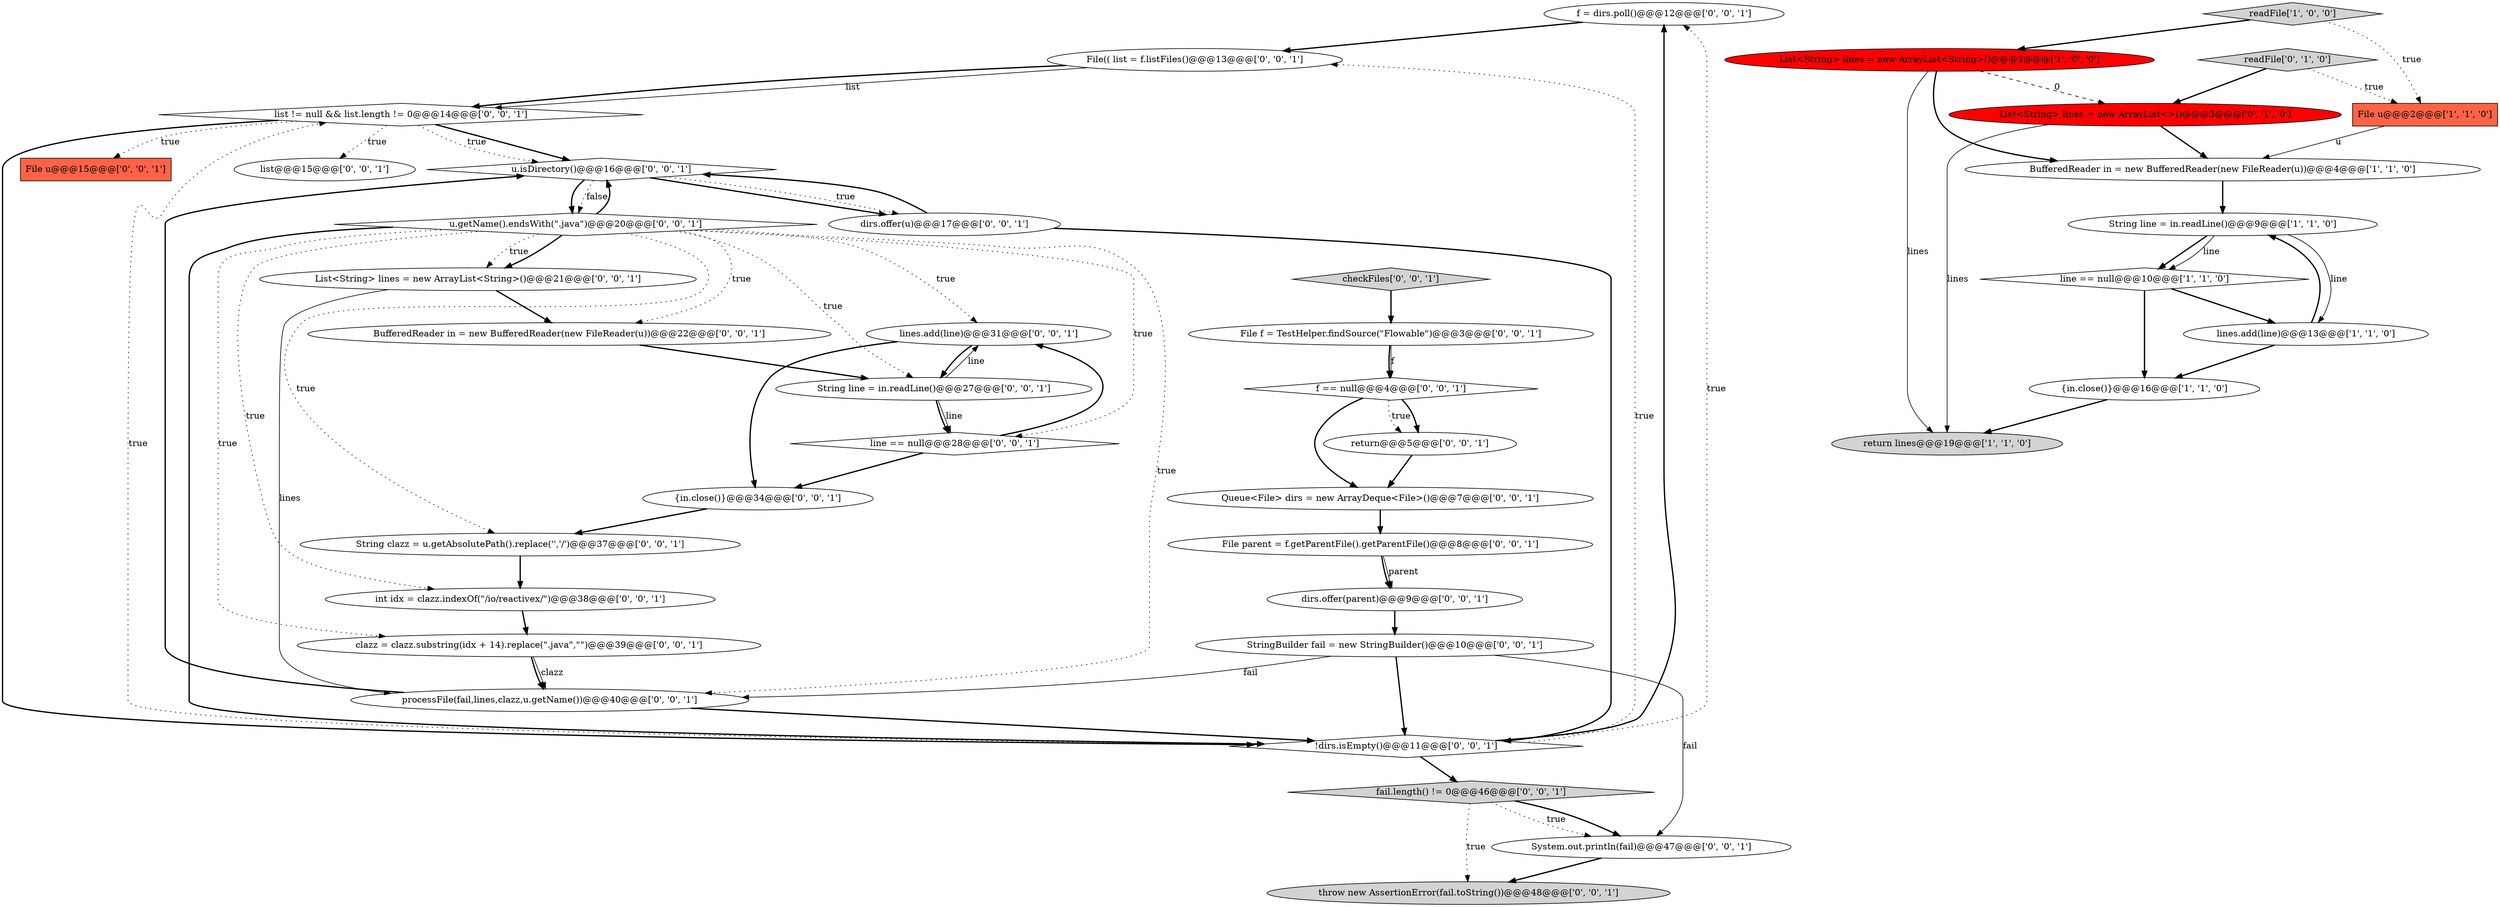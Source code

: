 digraph {
29 [style = filled, label = "f = dirs.poll()@@@12@@@['0', '0', '1']", fillcolor = white, shape = ellipse image = "AAA0AAABBB3BBB"];
30 [style = filled, label = "String clazz = u.getAbsolutePath().replace('\','/')@@@37@@@['0', '0', '1']", fillcolor = white, shape = ellipse image = "AAA0AAABBB3BBB"];
4 [style = filled, label = "{in.close()}@@@16@@@['1', '1', '0']", fillcolor = white, shape = ellipse image = "AAA0AAABBB1BBB"];
0 [style = filled, label = "String line = in.readLine()@@@9@@@['1', '1', '0']", fillcolor = white, shape = ellipse image = "AAA0AAABBB1BBB"];
21 [style = filled, label = "lines.add(line)@@@31@@@['0', '0', '1']", fillcolor = white, shape = ellipse image = "AAA0AAABBB3BBB"];
35 [style = filled, label = "throw new AssertionError(fail.toString())@@@48@@@['0', '0', '1']", fillcolor = lightgray, shape = ellipse image = "AAA0AAABBB3BBB"];
7 [style = filled, label = "lines.add(line)@@@13@@@['1', '1', '0']", fillcolor = white, shape = ellipse image = "AAA0AAABBB1BBB"];
24 [style = filled, label = "processFile(fail,lines,clazz,u.getName())@@@40@@@['0', '0', '1']", fillcolor = white, shape = ellipse image = "AAA0AAABBB3BBB"];
33 [style = filled, label = "File(( list = f.listFiles()@@@13@@@['0', '0', '1']", fillcolor = white, shape = ellipse image = "AAA0AAABBB3BBB"];
26 [style = filled, label = "list != null && list.length != 0@@@14@@@['0', '0', '1']", fillcolor = white, shape = diamond image = "AAA0AAABBB3BBB"];
27 [style = filled, label = "{in.close()}@@@34@@@['0', '0', '1']", fillcolor = white, shape = ellipse image = "AAA0AAABBB3BBB"];
15 [style = filled, label = "fail.length() != 0@@@46@@@['0', '0', '1']", fillcolor = lightgray, shape = diamond image = "AAA0AAABBB3BBB"];
8 [style = filled, label = "List<String> lines = new ArrayList<String>()@@@3@@@['1', '0', '0']", fillcolor = red, shape = ellipse image = "AAA1AAABBB1BBB"];
18 [style = filled, label = "list@@@15@@@['0', '0', '1']", fillcolor = white, shape = ellipse image = "AAA0AAABBB3BBB"];
37 [style = filled, label = "u.getName().endsWith(\".java\")@@@20@@@['0', '0', '1']", fillcolor = white, shape = diamond image = "AAA0AAABBB3BBB"];
34 [style = filled, label = "f == null@@@4@@@['0', '0', '1']", fillcolor = white, shape = diamond image = "AAA0AAABBB3BBB"];
11 [style = filled, label = "line == null@@@28@@@['0', '0', '1']", fillcolor = white, shape = diamond image = "AAA0AAABBB3BBB"];
14 [style = filled, label = "!dirs.isEmpty()@@@11@@@['0', '0', '1']", fillcolor = white, shape = diamond image = "AAA0AAABBB3BBB"];
23 [style = filled, label = "checkFiles['0', '0', '1']", fillcolor = lightgray, shape = diamond image = "AAA0AAABBB3BBB"];
40 [style = filled, label = "List<String> lines = new ArrayList<String>()@@@21@@@['0', '0', '1']", fillcolor = white, shape = ellipse image = "AAA0AAABBB3BBB"];
6 [style = filled, label = "BufferedReader in = new BufferedReader(new FileReader(u))@@@4@@@['1', '1', '0']", fillcolor = white, shape = ellipse image = "AAA0AAABBB1BBB"];
3 [style = filled, label = "File u@@@2@@@['1', '1', '0']", fillcolor = tomato, shape = box image = "AAA0AAABBB1BBB"];
19 [style = filled, label = "BufferedReader in = new BufferedReader(new FileReader(u))@@@22@@@['0', '0', '1']", fillcolor = white, shape = ellipse image = "AAA0AAABBB3BBB"];
13 [style = filled, label = "File u@@@15@@@['0', '0', '1']", fillcolor = tomato, shape = box image = "AAA0AAABBB3BBB"];
36 [style = filled, label = "dirs.offer(u)@@@17@@@['0', '0', '1']", fillcolor = white, shape = ellipse image = "AAA0AAABBB3BBB"];
16 [style = filled, label = "File f = TestHelper.findSource(\"Flowable\")@@@3@@@['0', '0', '1']", fillcolor = white, shape = ellipse image = "AAA0AAABBB3BBB"];
12 [style = filled, label = "int idx = clazz.indexOf(\"/io/reactivex/\")@@@38@@@['0', '0', '1']", fillcolor = white, shape = ellipse image = "AAA0AAABBB3BBB"];
10 [style = filled, label = "readFile['0', '1', '0']", fillcolor = lightgray, shape = diamond image = "AAA0AAABBB2BBB"];
1 [style = filled, label = "line == null@@@10@@@['1', '1', '0']", fillcolor = white, shape = diamond image = "AAA0AAABBB1BBB"];
20 [style = filled, label = "dirs.offer(parent)@@@9@@@['0', '0', '1']", fillcolor = white, shape = ellipse image = "AAA0AAABBB3BBB"];
28 [style = filled, label = "StringBuilder fail = new StringBuilder()@@@10@@@['0', '0', '1']", fillcolor = white, shape = ellipse image = "AAA0AAABBB3BBB"];
38 [style = filled, label = "System.out.println(fail)@@@47@@@['0', '0', '1']", fillcolor = white, shape = ellipse image = "AAA0AAABBB3BBB"];
25 [style = filled, label = "clazz = clazz.substring(idx + 14).replace(\".java\",\"\")@@@39@@@['0', '0', '1']", fillcolor = white, shape = ellipse image = "AAA0AAABBB3BBB"];
17 [style = filled, label = "u.isDirectory()@@@16@@@['0', '0', '1']", fillcolor = white, shape = diamond image = "AAA0AAABBB3BBB"];
31 [style = filled, label = "File parent = f.getParentFile().getParentFile()@@@8@@@['0', '0', '1']", fillcolor = white, shape = ellipse image = "AAA0AAABBB3BBB"];
5 [style = filled, label = "readFile['1', '0', '0']", fillcolor = lightgray, shape = diamond image = "AAA0AAABBB1BBB"];
2 [style = filled, label = "return lines@@@19@@@['1', '1', '0']", fillcolor = lightgray, shape = ellipse image = "AAA0AAABBB1BBB"];
32 [style = filled, label = "Queue<File> dirs = new ArrayDeque<File>()@@@7@@@['0', '0', '1']", fillcolor = white, shape = ellipse image = "AAA0AAABBB3BBB"];
9 [style = filled, label = "List<String> lines = new ArrayList<>()@@@3@@@['0', '1', '0']", fillcolor = red, shape = ellipse image = "AAA1AAABBB2BBB"];
39 [style = filled, label = "String line = in.readLine()@@@27@@@['0', '0', '1']", fillcolor = white, shape = ellipse image = "AAA0AAABBB3BBB"];
22 [style = filled, label = "return@@@5@@@['0', '0', '1']", fillcolor = white, shape = ellipse image = "AAA0AAABBB3BBB"];
25->24 [style = solid, label="clazz"];
14->26 [style = dotted, label="true"];
10->3 [style = dotted, label="true"];
8->6 [style = bold, label=""];
26->13 [style = dotted, label="true"];
28->14 [style = bold, label=""];
9->6 [style = bold, label=""];
17->36 [style = bold, label=""];
24->17 [style = bold, label=""];
34->32 [style = bold, label=""];
36->17 [style = bold, label=""];
31->20 [style = bold, label=""];
15->38 [style = bold, label=""];
1->4 [style = bold, label=""];
26->17 [style = bold, label=""];
27->30 [style = bold, label=""];
8->2 [style = solid, label="lines"];
26->14 [style = bold, label=""];
19->39 [style = bold, label=""];
16->34 [style = bold, label=""];
37->19 [style = dotted, label="true"];
22->32 [style = bold, label=""];
7->0 [style = bold, label=""];
15->35 [style = dotted, label="true"];
4->2 [style = bold, label=""];
5->3 [style = dotted, label="true"];
17->37 [style = bold, label=""];
36->14 [style = bold, label=""];
25->24 [style = bold, label=""];
39->11 [style = solid, label="line"];
34->22 [style = dotted, label="true"];
26->18 [style = dotted, label="true"];
14->15 [style = bold, label=""];
38->35 [style = bold, label=""];
32->31 [style = bold, label=""];
33->26 [style = solid, label="list"];
21->27 [style = bold, label=""];
28->24 [style = solid, label="fail"];
37->11 [style = dotted, label="true"];
31->20 [style = solid, label="parent"];
11->21 [style = bold, label=""];
40->19 [style = bold, label=""];
7->4 [style = bold, label=""];
37->25 [style = dotted, label="true"];
1->7 [style = bold, label=""];
33->26 [style = bold, label=""];
8->9 [style = dashed, label="0"];
30->12 [style = bold, label=""];
21->39 [style = bold, label=""];
0->1 [style = bold, label=""];
26->17 [style = dotted, label="true"];
14->29 [style = bold, label=""];
10->9 [style = bold, label=""];
16->34 [style = solid, label="f"];
17->36 [style = dotted, label="true"];
3->6 [style = solid, label="u"];
0->1 [style = solid, label="line"];
17->37 [style = dotted, label="false"];
5->8 [style = bold, label=""];
23->16 [style = bold, label=""];
14->33 [style = dotted, label="true"];
37->24 [style = dotted, label="true"];
37->17 [style = bold, label=""];
20->28 [style = bold, label=""];
37->21 [style = dotted, label="true"];
37->12 [style = dotted, label="true"];
6->0 [style = bold, label=""];
40->24 [style = solid, label="lines"];
39->11 [style = bold, label=""];
37->30 [style = dotted, label="true"];
34->22 [style = bold, label=""];
24->14 [style = bold, label=""];
0->7 [style = solid, label="line"];
37->14 [style = bold, label=""];
29->33 [style = bold, label=""];
9->2 [style = solid, label="lines"];
12->25 [style = bold, label=""];
28->38 [style = solid, label="fail"];
37->39 [style = dotted, label="true"];
14->29 [style = dotted, label="true"];
15->38 [style = dotted, label="true"];
37->40 [style = dotted, label="true"];
39->21 [style = solid, label="line"];
37->40 [style = bold, label=""];
11->27 [style = bold, label=""];
}
